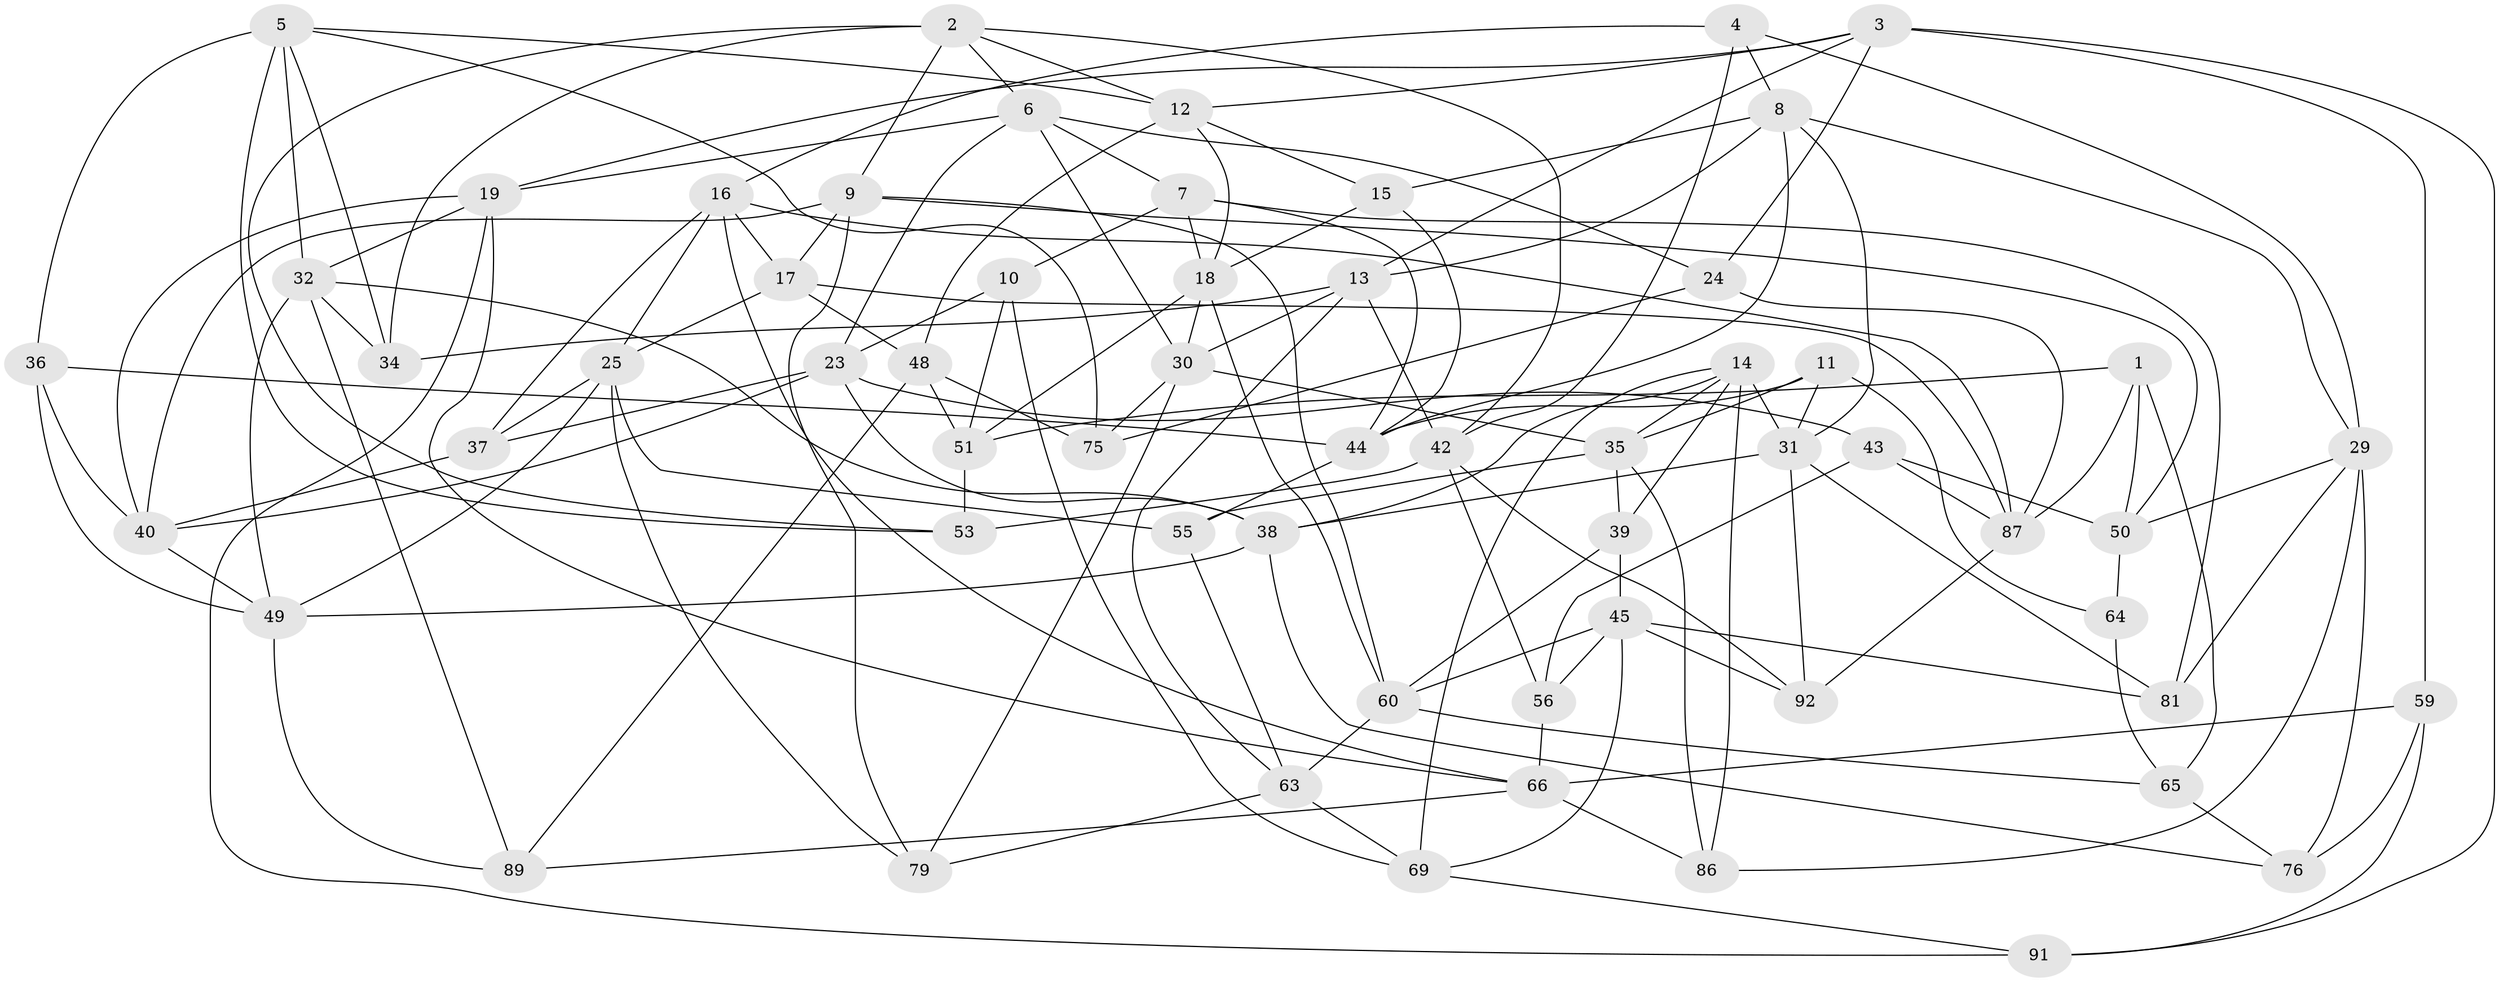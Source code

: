 // original degree distribution, {4: 1.0}
// Generated by graph-tools (version 1.1) at 2025/11/02/27/25 16:11:49]
// undirected, 60 vertices, 151 edges
graph export_dot {
graph [start="1"]
  node [color=gray90,style=filled];
  1;
  2 [super="+26"];
  3 [super="+54"];
  4;
  5 [super="+80"];
  6 [super="+27"];
  7 [super="+33"];
  8 [super="+93"];
  9 [super="+41"];
  10 [super="+28"];
  11;
  12 [super="+73"];
  13 [super="+22"];
  14 [super="+88"];
  15;
  16 [super="+68"];
  17 [super="+71"];
  18 [super="+20"];
  19 [super="+21"];
  23 [super="+62"];
  24;
  25 [super="+46"];
  29 [super="+61"];
  30 [super="+70"];
  31 [super="+52"];
  32 [super="+67"];
  34;
  35 [super="+85"];
  36;
  37;
  38 [super="+47"];
  39;
  40 [super="+77"];
  42 [super="+72"];
  43;
  44 [super="+78"];
  45 [super="+58"];
  48 [super="+82"];
  49 [super="+83"];
  50 [super="+57"];
  51 [super="+90"];
  53;
  55;
  56;
  59;
  60 [super="+95"];
  63 [super="+84"];
  64;
  65;
  66 [super="+94"];
  69 [super="+74"];
  75;
  76;
  79;
  81;
  86;
  87 [super="+96"];
  89;
  91;
  92;
  1 -- 50;
  1 -- 87;
  1 -- 51;
  1 -- 65;
  2 -- 34;
  2 -- 6;
  2 -- 42;
  2 -- 9;
  2 -- 53;
  2 -- 12;
  3 -- 24;
  3 -- 59;
  3 -- 91;
  3 -- 19;
  3 -- 13;
  3 -- 12;
  4 -- 29;
  4 -- 42;
  4 -- 8;
  4 -- 16;
  5 -- 12;
  5 -- 36;
  5 -- 32;
  5 -- 75;
  5 -- 53;
  5 -- 34;
  6 -- 24;
  6 -- 19;
  6 -- 7;
  6 -- 30;
  6 -- 23;
  7 -- 81;
  7 -- 18;
  7 -- 44;
  7 -- 10 [weight=2];
  8 -- 29;
  8 -- 31;
  8 -- 44;
  8 -- 13;
  8 -- 15;
  9 -- 17;
  9 -- 60;
  9 -- 40;
  9 -- 50;
  9 -- 79;
  10 -- 69;
  10 -- 23;
  10 -- 51 [weight=2];
  11 -- 64;
  11 -- 44;
  11 -- 31;
  11 -- 35;
  12 -- 15;
  12 -- 18;
  12 -- 48;
  13 -- 42;
  13 -- 63;
  13 -- 34;
  13 -- 30;
  14 -- 39;
  14 -- 86;
  14 -- 35;
  14 -- 31;
  14 -- 38;
  14 -- 69;
  15 -- 44;
  15 -- 18;
  16 -- 17;
  16 -- 87;
  16 -- 25;
  16 -- 66;
  16 -- 37;
  17 -- 48 [weight=2];
  17 -- 25;
  17 -- 87;
  18 -- 30;
  18 -- 51;
  18 -- 60;
  19 -- 66;
  19 -- 32;
  19 -- 91;
  19 -- 40;
  23 -- 40;
  23 -- 43;
  23 -- 37;
  23 -- 38;
  24 -- 75;
  24 -- 87;
  25 -- 37;
  25 -- 55;
  25 -- 79;
  25 -- 49;
  29 -- 76;
  29 -- 81;
  29 -- 50;
  29 -- 86;
  30 -- 79;
  30 -- 75;
  30 -- 35;
  31 -- 38;
  31 -- 81;
  31 -- 92;
  32 -- 34;
  32 -- 89;
  32 -- 38;
  32 -- 49;
  35 -- 39;
  35 -- 55;
  35 -- 86;
  36 -- 44;
  36 -- 40;
  36 -- 49;
  37 -- 40;
  38 -- 76;
  38 -- 49;
  39 -- 45;
  39 -- 60;
  40 -- 49;
  42 -- 53;
  42 -- 56;
  42 -- 92;
  43 -- 56;
  43 -- 87;
  43 -- 50;
  44 -- 55;
  45 -- 56;
  45 -- 69;
  45 -- 81;
  45 -- 92;
  45 -- 60;
  48 -- 89;
  48 -- 75;
  48 -- 51;
  49 -- 89;
  50 -- 64 [weight=2];
  51 -- 53;
  55 -- 63;
  56 -- 66;
  59 -- 76;
  59 -- 91;
  59 -- 66;
  60 -- 65;
  60 -- 63;
  63 -- 69 [weight=2];
  63 -- 79;
  64 -- 65;
  65 -- 76;
  66 -- 89;
  66 -- 86;
  69 -- 91;
  87 -- 92;
}
